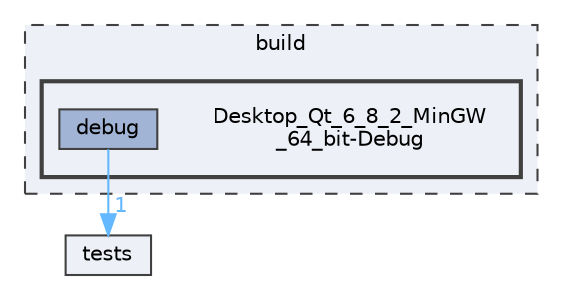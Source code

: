 digraph "build/Desktop_Qt_6_8_2_MinGW_64_bit-Debug"
{
 // LATEX_PDF_SIZE
  bgcolor="transparent";
  edge [fontname=Helvetica,fontsize=10,labelfontname=Helvetica,labelfontsize=10];
  node [fontname=Helvetica,fontsize=10,shape=box,height=0.2,width=0.4];
  compound=true
  subgraph clusterdir_4fef79e7177ba769987a8da36c892c5f {
    graph [ bgcolor="#edf0f7", pencolor="grey25", label="build", fontname=Helvetica,fontsize=10 style="filled,dashed", URL="dir_4fef79e7177ba769987a8da36c892c5f.html",tooltip=""]
  subgraph clusterdir_773dbbc00e6acb5749f2f44f91958064 {
    graph [ bgcolor="#edf0f7", pencolor="grey25", label="", fontname=Helvetica,fontsize=10 style="filled,bold", URL="dir_773dbbc00e6acb5749f2f44f91958064.html",tooltip=""]
    dir_773dbbc00e6acb5749f2f44f91958064 [shape=plaintext, label="Desktop_Qt_6_8_2_MinGW\l_64_bit-Debug"];
  dir_105d8af31edcae0a0b2ed18f43009573 [label="debug", fillcolor="#a2b4d6", color="grey25", style="filled", URL="dir_105d8af31edcae0a0b2ed18f43009573.html",tooltip=""];
  }
  }
  dir_59425e443f801f1f2fd8bbe4959a3ccf [label="tests", fillcolor="#edf0f7", color="grey25", style="filled", URL="dir_59425e443f801f1f2fd8bbe4959a3ccf.html",tooltip=""];
  dir_105d8af31edcae0a0b2ed18f43009573->dir_59425e443f801f1f2fd8bbe4959a3ccf [headlabel="1", labeldistance=1.5 headhref="dir_000001_000003.html" href="dir_000001_000003.html" color="steelblue1" fontcolor="steelblue1"];
}
